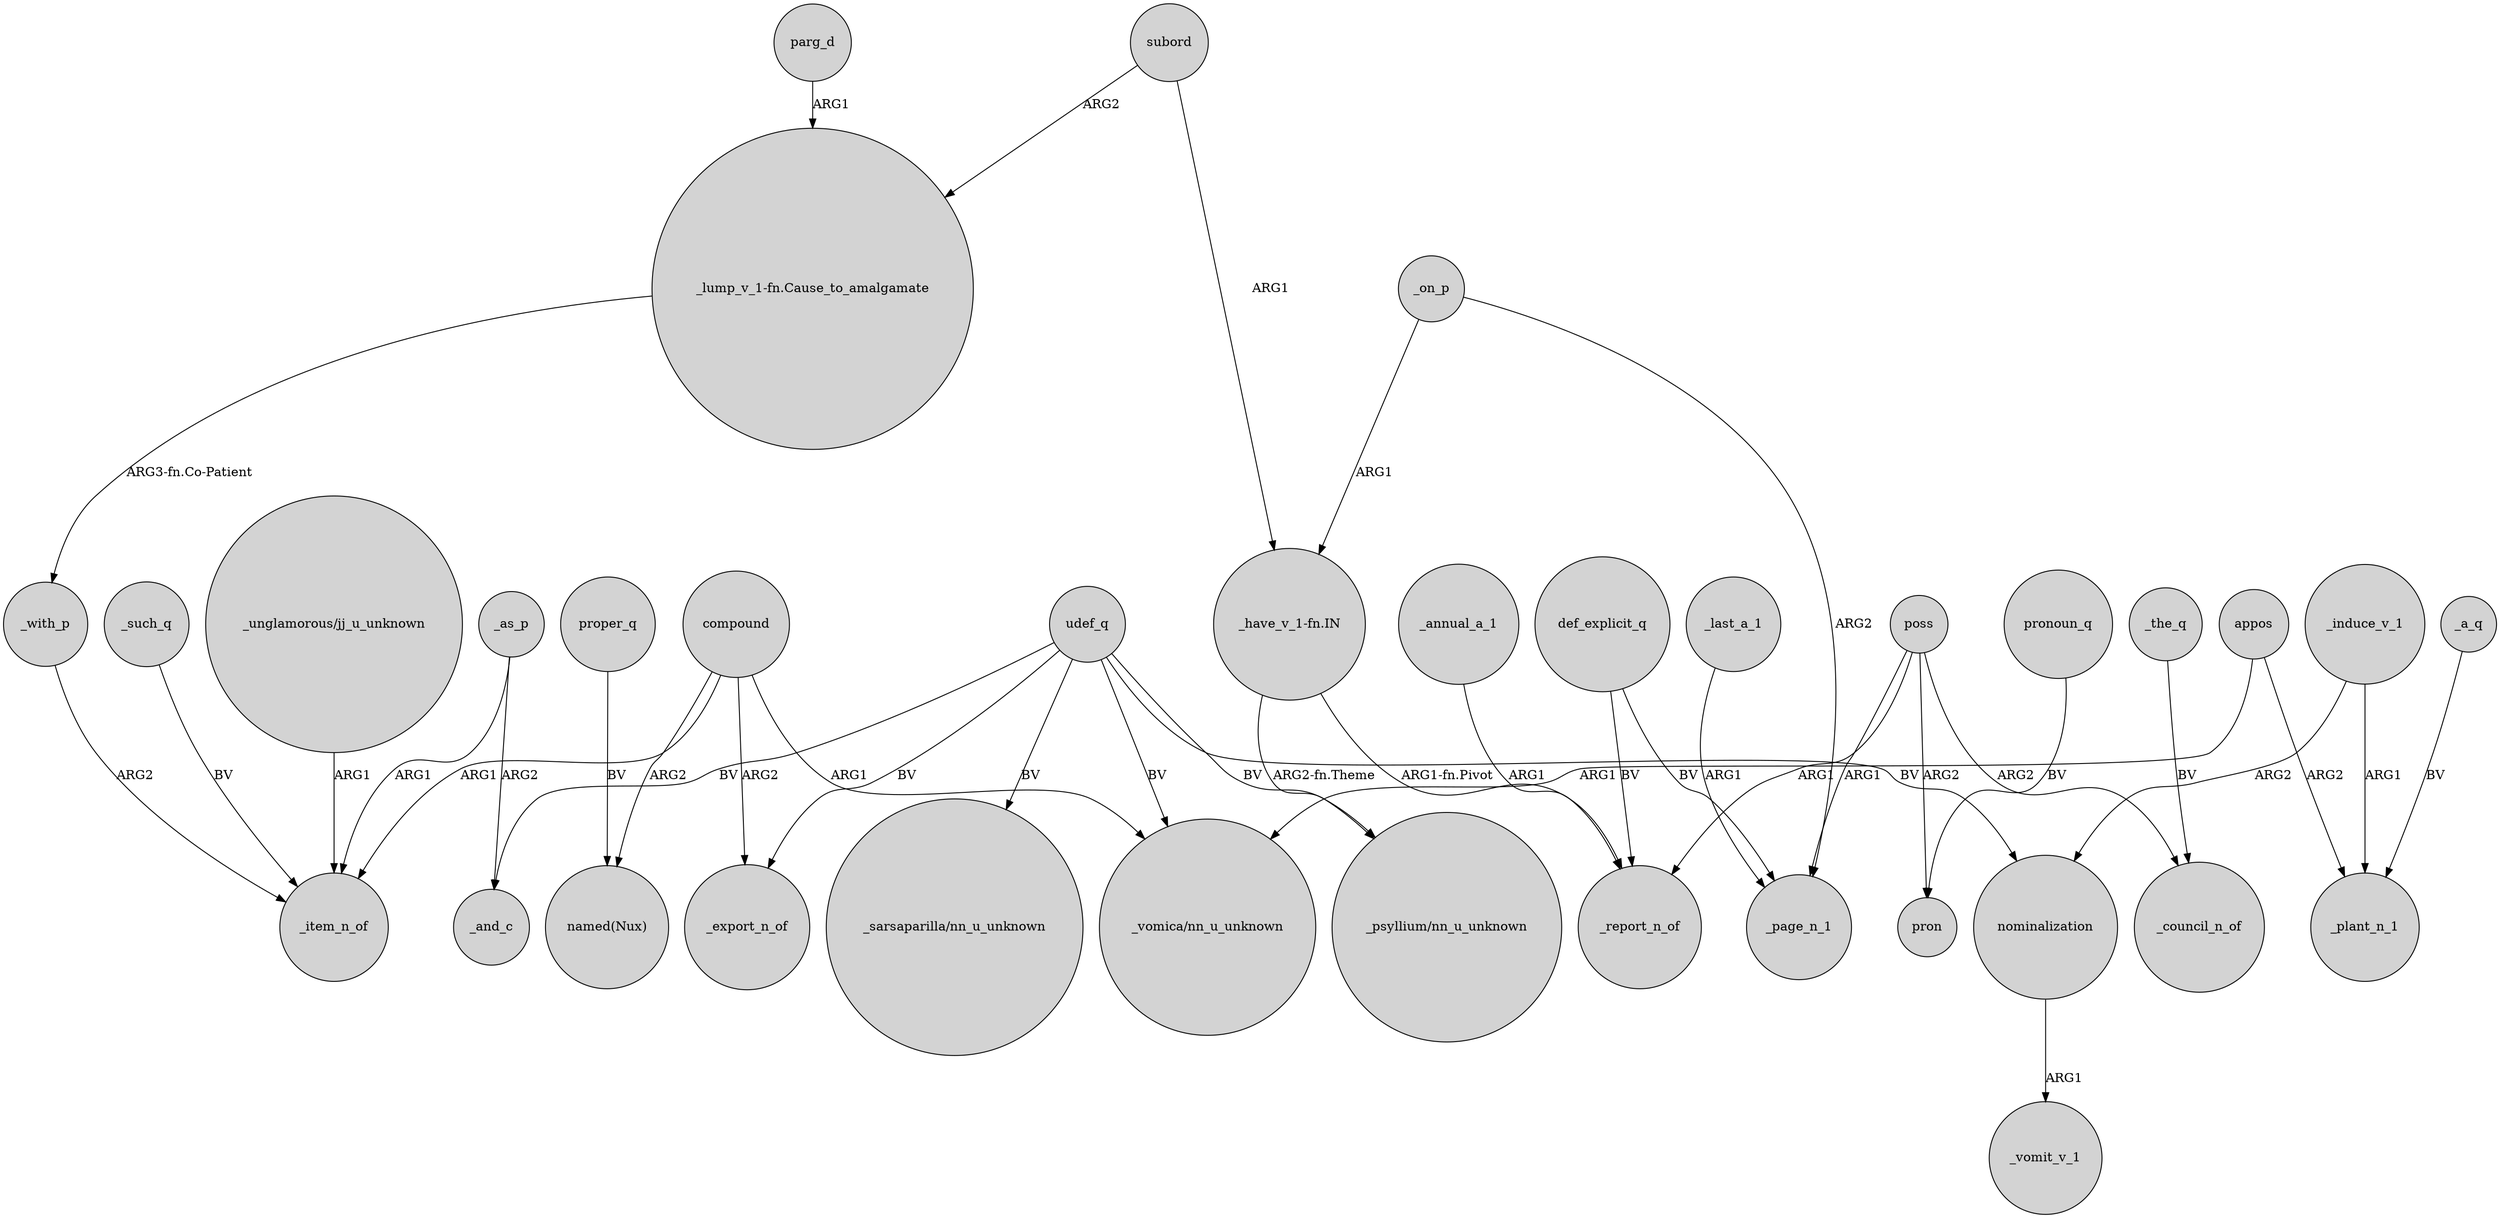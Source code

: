digraph {
	node [shape=circle style=filled]
	_with_p -> _item_n_of [label=ARG2]
	udef_q -> "_psyllium/nn_u_unknown" [label=BV]
	subord -> "_lump_v_1-fn.Cause_to_amalgamate" [label=ARG2]
	_a_q -> _plant_n_1 [label=BV]
	_on_p -> _page_n_1 [label=ARG2]
	poss -> pron [label=ARG2]
	poss -> _page_n_1 [label=ARG1]
	poss -> _report_n_of [label=ARG1]
	_induce_v_1 -> nominalization [label=ARG2]
	proper_q -> "named(Nux)" [label=BV]
	_induce_v_1 -> _plant_n_1 [label=ARG1]
	_on_p -> "_have_v_1-fn.IN" [label=ARG1]
	udef_q -> "_sarsaparilla/nn_u_unknown" [label=BV]
	_last_a_1 -> _page_n_1 [label=ARG1]
	poss -> _council_n_of [label=ARG2]
	appos -> _plant_n_1 [label=ARG2]
	_annual_a_1 -> _report_n_of [label=ARG1]
	pronoun_q -> pron [label=BV]
	"_have_v_1-fn.IN" -> "_psyllium/nn_u_unknown" [label="ARG2-fn.Theme"]
	compound -> _item_n_of [label=ARG1]
	udef_q -> "_vomica/nn_u_unknown" [label=BV]
	def_explicit_q -> _page_n_1 [label=BV]
	compound -> "_vomica/nn_u_unknown" [label=ARG1]
	parg_d -> "_lump_v_1-fn.Cause_to_amalgamate" [label=ARG1]
	_as_p -> _item_n_of [label=ARG1]
	udef_q -> nominalization [label=BV]
	_the_q -> _council_n_of [label=BV]
	"_lump_v_1-fn.Cause_to_amalgamate" -> _with_p [label="ARG3-fn.Co-Patient"]
	udef_q -> _export_n_of [label=BV]
	_as_p -> _and_c [label=ARG2]
	_such_q -> _item_n_of [label=BV]
	nominalization -> _vomit_v_1 [label=ARG1]
	compound -> "named(Nux)" [label=ARG2]
	"_have_v_1-fn.IN" -> _report_n_of [label="ARG1-fn.Pivot"]
	subord -> "_have_v_1-fn.IN" [label=ARG1]
	appos -> "_vomica/nn_u_unknown" [label=ARG1]
	udef_q -> _and_c [label=BV]
	def_explicit_q -> _report_n_of [label=BV]
	compound -> _export_n_of [label=ARG2]
	"_unglamorous/jj_u_unknown" -> _item_n_of [label=ARG1]
}
